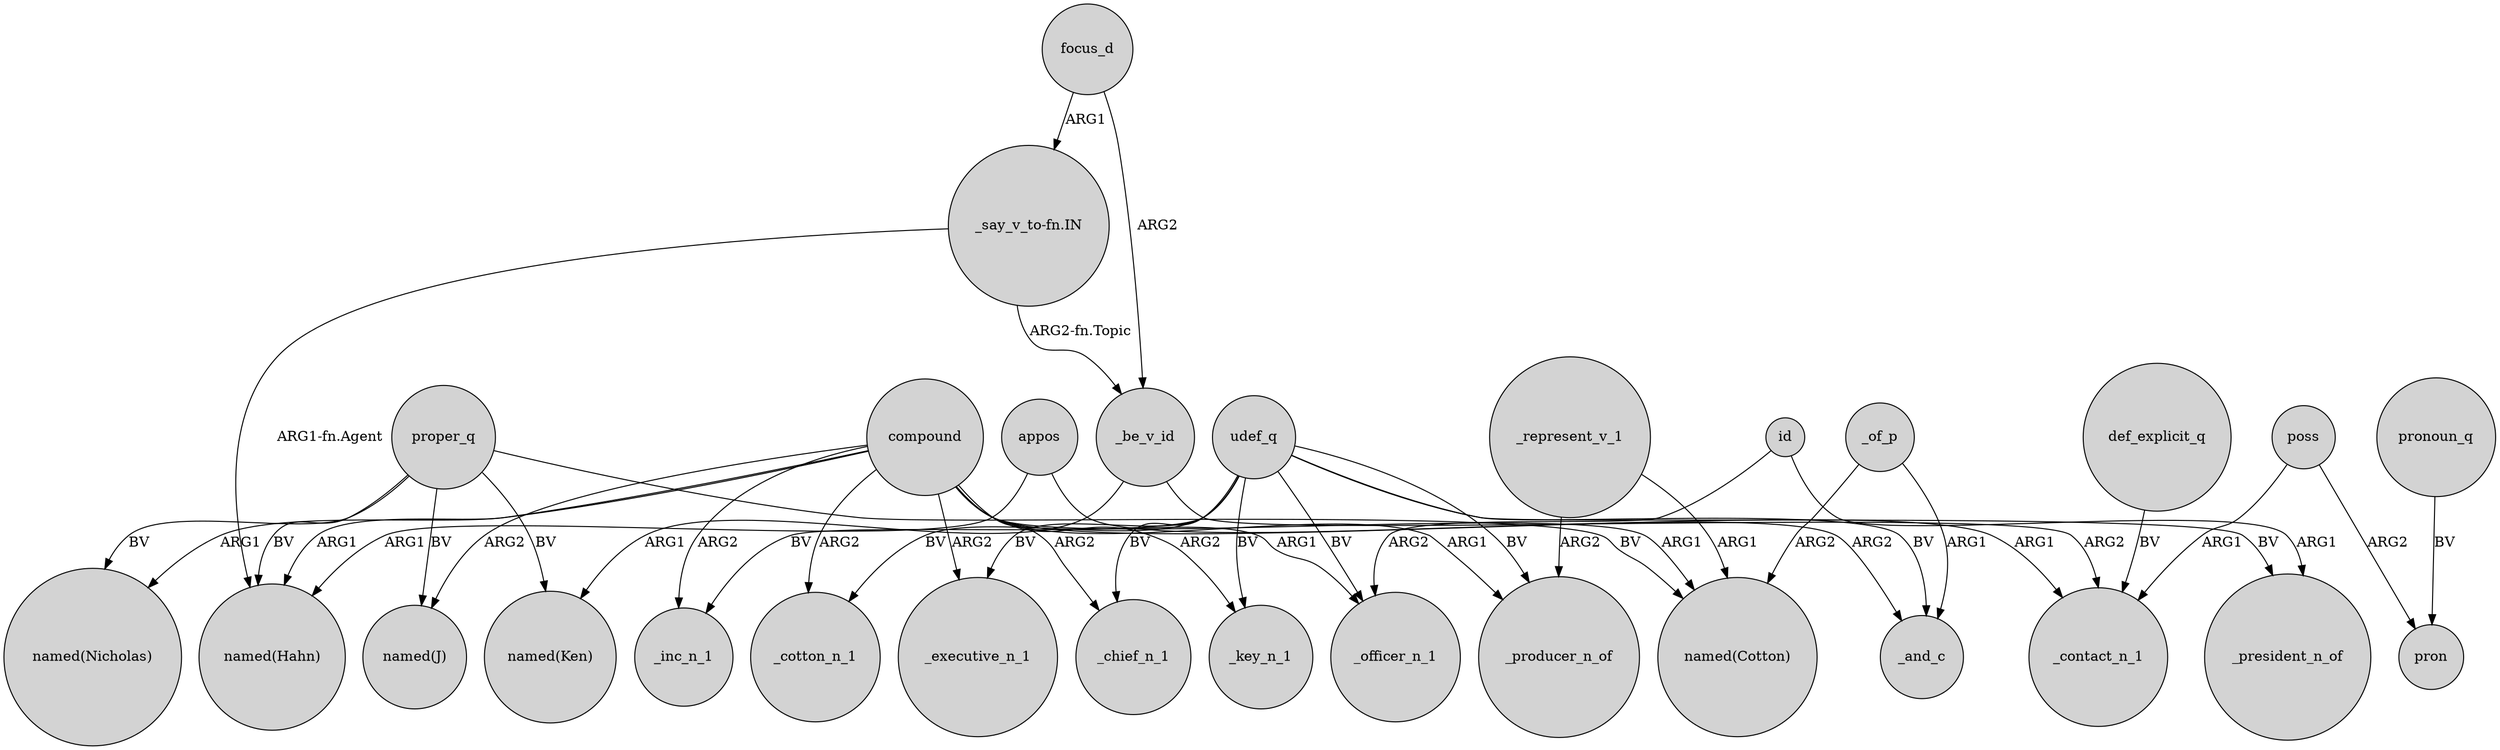 digraph {
	node [shape=circle style=filled]
	focus_d -> _be_v_id [label=ARG2]
	proper_q -> "named(Cotton)" [label=BV]
	compound -> _contact_n_1 [label=ARG1]
	compound -> "named(Hahn)" [label=ARG1]
	compound -> _producer_n_of [label=ARG1]
	compound -> _key_n_1 [label=ARG2]
	udef_q -> _inc_n_1 [label=BV]
	poss -> pron [label=ARG2]
	poss -> _contact_n_1 [label=ARG1]
	udef_q -> _key_n_1 [label=BV]
	udef_q -> _executive_n_1 [label=BV]
	appos -> "named(Hahn)" [label=ARG1]
	udef_q -> _cotton_n_1 [label=BV]
	id -> _president_n_of [label=ARG1]
	proper_q -> "named(J)" [label=BV]
	proper_q -> "named(Hahn)" [label=BV]
	"_say_v_to-fn.IN" -> "named(Hahn)" [label="ARG1-fn.Agent"]
	compound -> _cotton_n_1 [label=ARG2]
	proper_q -> "named(Ken)" [label=BV]
	compound -> "named(Cotton)" [label=ARG1]
	_of_p -> "named(Cotton)" [label=ARG2]
	def_explicit_q -> _contact_n_1 [label=BV]
	compound -> _chief_n_1 [label=ARG2]
	"_say_v_to-fn.IN" -> _be_v_id [label="ARG2-fn.Topic"]
	compound -> _officer_n_1 [label=ARG1]
	_represent_v_1 -> "named(Cotton)" [label=ARG1]
	pronoun_q -> pron [label=BV]
	appos -> _and_c [label=ARG2]
	udef_q -> _president_n_of [label=BV]
	id -> _officer_n_1 [label=ARG2]
	udef_q -> _chief_n_1 [label=BV]
	_represent_v_1 -> _producer_n_of [label=ARG2]
	udef_q -> _officer_n_1 [label=BV]
	_of_p -> _and_c [label=ARG1]
	_be_v_id -> _contact_n_1 [label=ARG2]
	proper_q -> "named(Nicholas)" [label=BV]
	compound -> "named(J)" [label=ARG2]
	udef_q -> _and_c [label=BV]
	_be_v_id -> "named(Ken)" [label=ARG1]
	compound -> _executive_n_1 [label=ARG2]
	compound -> _inc_n_1 [label=ARG2]
	udef_q -> _producer_n_of [label=BV]
	compound -> "named(Nicholas)" [label=ARG1]
	focus_d -> "_say_v_to-fn.IN" [label=ARG1]
}
